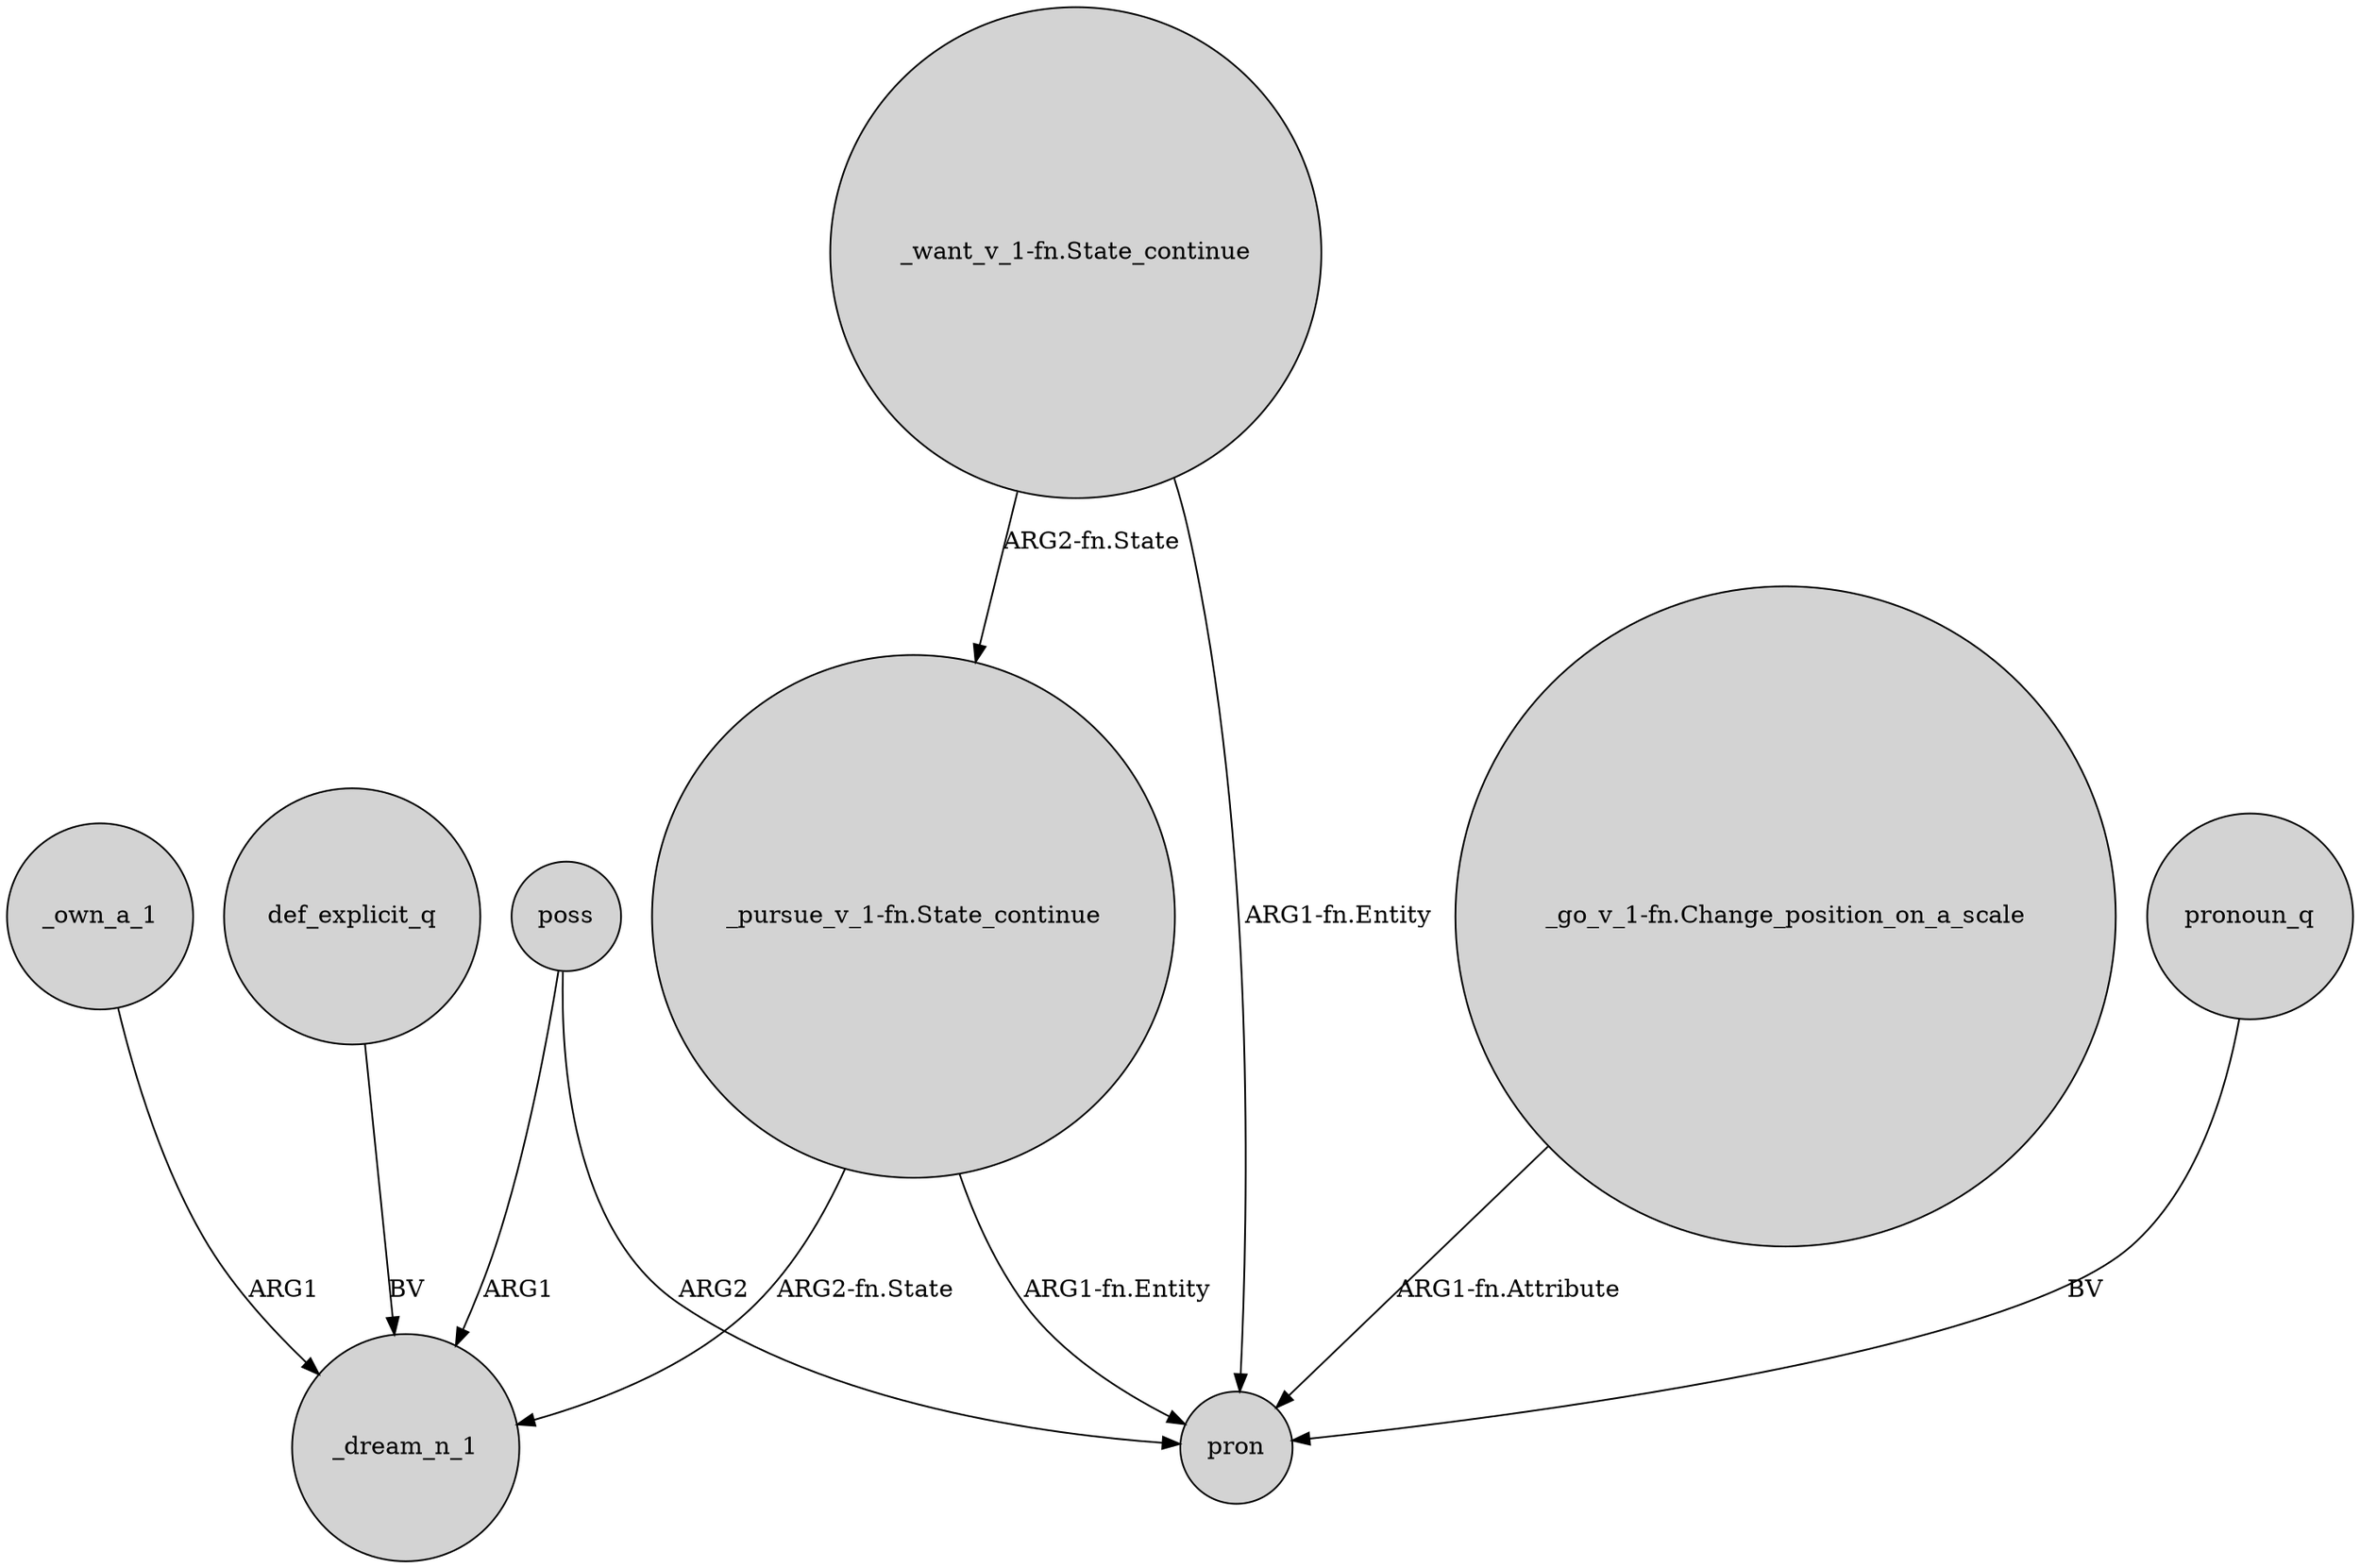 digraph {
	node [shape=circle style=filled]
	_own_a_1 -> _dream_n_1 [label=ARG1]
	"_want_v_1-fn.State_continue" -> pron [label="ARG1-fn.Entity"]
	poss -> _dream_n_1 [label=ARG1]
	"_pursue_v_1-fn.State_continue" -> pron [label="ARG1-fn.Entity"]
	"_go_v_1-fn.Change_position_on_a_scale" -> pron [label="ARG1-fn.Attribute"]
	def_explicit_q -> _dream_n_1 [label=BV]
	"_want_v_1-fn.State_continue" -> "_pursue_v_1-fn.State_continue" [label="ARG2-fn.State"]
	pronoun_q -> pron [label=BV]
	poss -> pron [label=ARG2]
	"_pursue_v_1-fn.State_continue" -> _dream_n_1 [label="ARG2-fn.State"]
}
